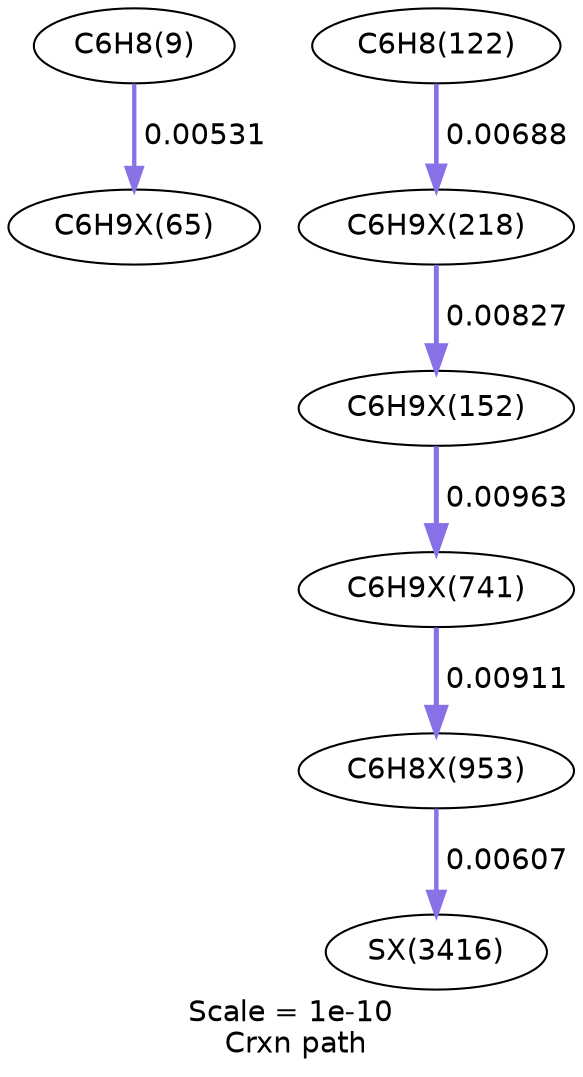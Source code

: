 digraph reaction_paths {
center=1;
s9 -> s67[fontname="Helvetica", style="setlinewidth(2.05)", arrowsize=1.02, color="0.7, 0.505, 0.9"
, label=" 0.00531"];
s13 -> s79[fontname="Helvetica", style="setlinewidth(2.24)", arrowsize=1.12, color="0.7, 0.507, 0.9"
, label=" 0.00688"];
s79 -> s76[fontname="Helvetica", style="setlinewidth(2.38)", arrowsize=1.19, color="0.7, 0.508, 0.9"
, label=" 0.00827"];
s76 -> s100[fontname="Helvetica", style="setlinewidth(2.49)", arrowsize=1.25, color="0.7, 0.51, 0.9"
, label=" 0.00963"];
s100 -> s113[fontname="Helvetica", style="setlinewidth(2.45)", arrowsize=1.23, color="0.7, 0.509, 0.9"
, label=" 0.00911"];
s113 -> s230[fontname="Helvetica", style="setlinewidth(2.15)", arrowsize=1.07, color="0.7, 0.506, 0.9"
, label=" 0.00607"];
s9 [ fontname="Helvetica", label="C6H8(9)"];
s13 [ fontname="Helvetica", label="C6H8(122)"];
s67 [ fontname="Helvetica", label="C6H9X(65)"];
s76 [ fontname="Helvetica", label="C6H9X(152)"];
s79 [ fontname="Helvetica", label="C6H9X(218)"];
s100 [ fontname="Helvetica", label="C6H9X(741)"];
s113 [ fontname="Helvetica", label="C6H8X(953)"];
s230 [ fontname="Helvetica", label="SX(3416)"];
 label = "Scale = 1e-10\l Crxn path";
 fontname = "Helvetica";
}
